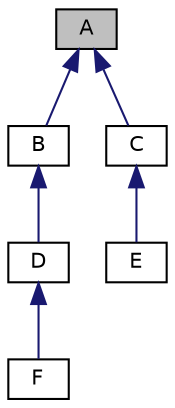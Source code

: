 digraph "A"
{
 // LATEX_PDF_SIZE
  edge [fontname="Helvetica",fontsize="10",labelfontname="Helvetica",labelfontsize="10"];
  node [fontname="Helvetica",fontsize="10",shape=record];
  Node1 [label="A",height=0.2,width=0.4,color="black", fillcolor="grey75", style="filled", fontcolor="black",tooltip=" "];
  Node1 -> Node2 [dir="back",color="midnightblue",fontsize="10",style="solid",fontname="Helvetica"];
  Node2 [label="B",height=0.2,width=0.4,color="black", fillcolor="white", style="filled",URL="$classB.html",tooltip=" "];
  Node2 -> Node3 [dir="back",color="midnightblue",fontsize="10",style="solid",fontname="Helvetica"];
  Node3 [label="D",height=0.2,width=0.4,color="black", fillcolor="white", style="filled",URL="$classD.html",tooltip=" "];
  Node3 -> Node4 [dir="back",color="midnightblue",fontsize="10",style="solid",fontname="Helvetica"];
  Node4 [label="F",height=0.2,width=0.4,color="black", fillcolor="white", style="filled",URL="$classF.html",tooltip=" "];
  Node1 -> Node5 [dir="back",color="midnightblue",fontsize="10",style="solid",fontname="Helvetica"];
  Node5 [label="C",height=0.2,width=0.4,color="black", fillcolor="white", style="filled",URL="$classC.html",tooltip=" "];
  Node5 -> Node6 [dir="back",color="midnightblue",fontsize="10",style="solid",fontname="Helvetica"];
  Node6 [label="E",height=0.2,width=0.4,color="black", fillcolor="white", style="filled",URL="$classE.html",tooltip=" "];
}

